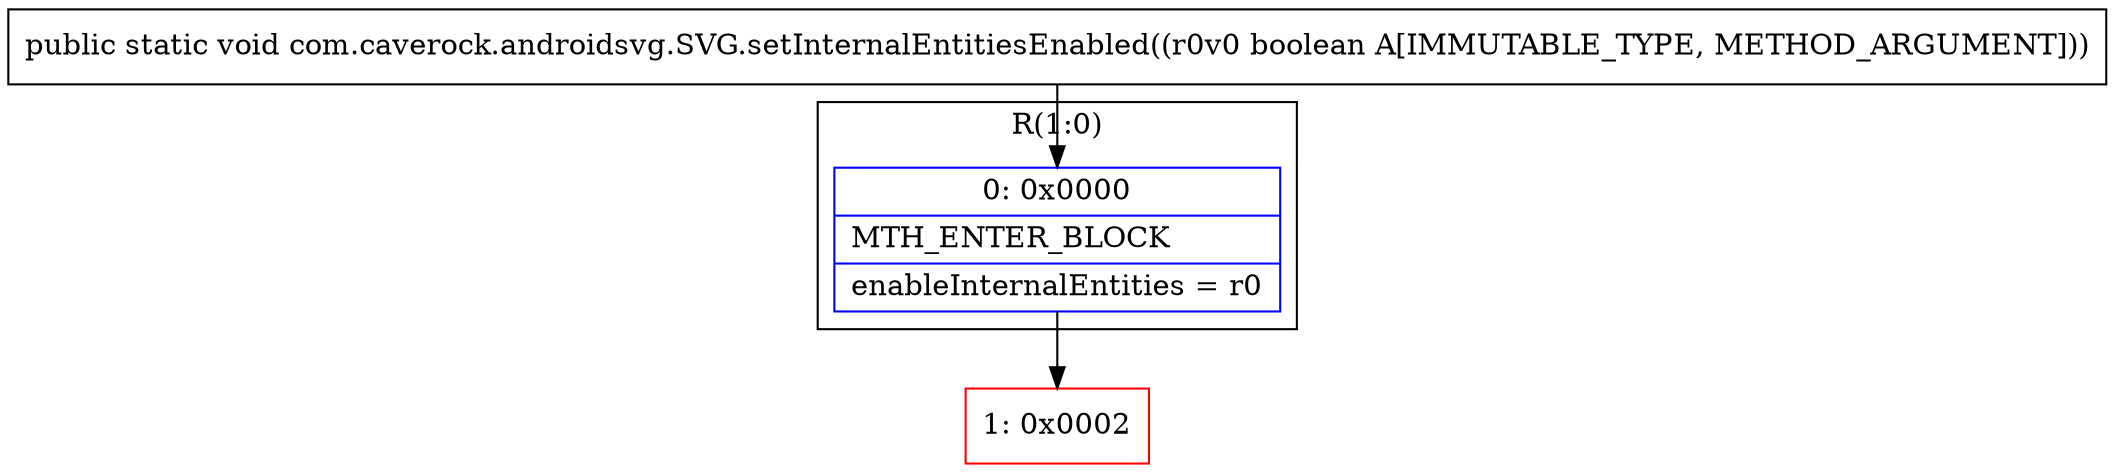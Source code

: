 digraph "CFG forcom.caverock.androidsvg.SVG.setInternalEntitiesEnabled(Z)V" {
subgraph cluster_Region_155057515 {
label = "R(1:0)";
node [shape=record,color=blue];
Node_0 [shape=record,label="{0\:\ 0x0000|MTH_ENTER_BLOCK\l|enableInternalEntities = r0\l}"];
}
Node_1 [shape=record,color=red,label="{1\:\ 0x0002}"];
MethodNode[shape=record,label="{public static void com.caverock.androidsvg.SVG.setInternalEntitiesEnabled((r0v0 boolean A[IMMUTABLE_TYPE, METHOD_ARGUMENT])) }"];
MethodNode -> Node_0;
Node_0 -> Node_1;
}

